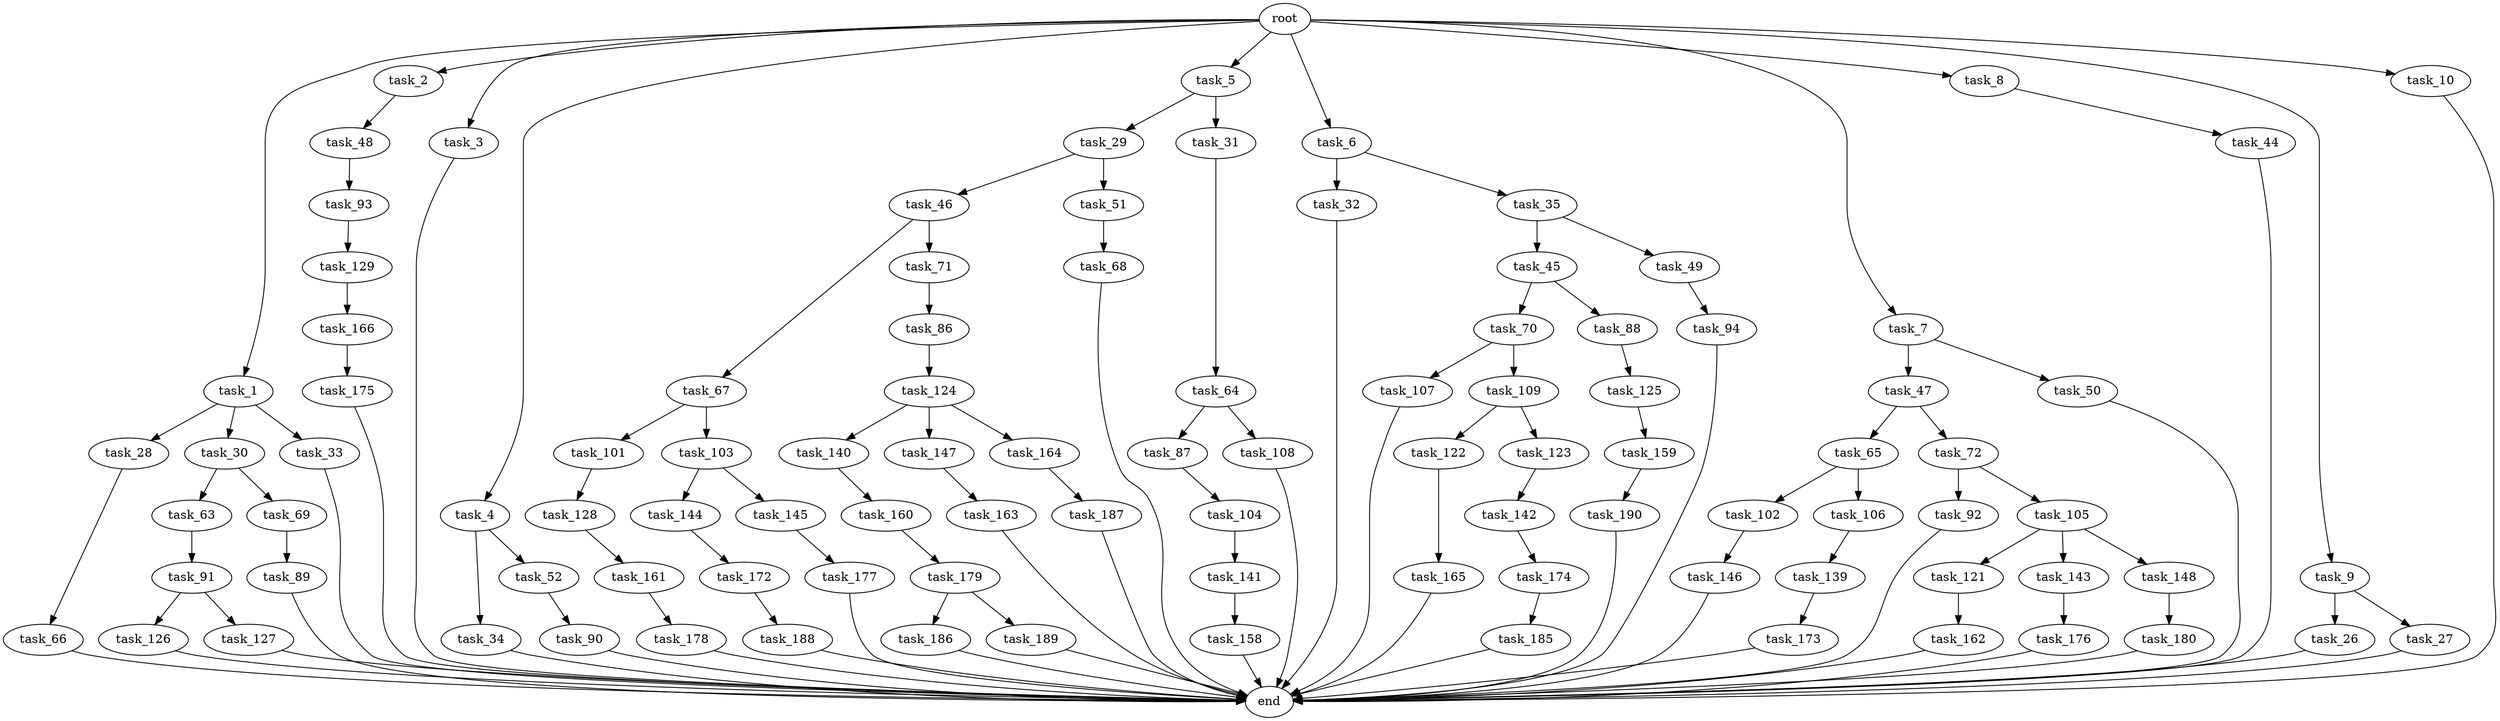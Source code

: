 digraph G {
  root [size="0.000000"];
  task_1 [size="1.024000"];
  task_2 [size="1.024000"];
  task_3 [size="1.024000"];
  task_4 [size="1.024000"];
  task_5 [size="1.024000"];
  task_6 [size="1.024000"];
  task_7 [size="1.024000"];
  task_8 [size="1.024000"];
  task_9 [size="1.024000"];
  task_10 [size="1.024000"];
  task_26 [size="420906795.008000"];
  task_27 [size="420906795.008000"];
  task_28 [size="549755813.888000"];
  task_29 [size="77309411.328000"];
  task_30 [size="549755813.888000"];
  task_31 [size="77309411.328000"];
  task_32 [size="77309411.328000"];
  task_33 [size="549755813.888000"];
  task_34 [size="420906795.008000"];
  task_35 [size="77309411.328000"];
  task_44 [size="858993459.200000"];
  task_45 [size="695784701.952000"];
  task_46 [size="420906795.008000"];
  task_47 [size="309237645.312000"];
  task_48 [size="34359738.368000"];
  task_49 [size="695784701.952000"];
  task_50 [size="309237645.312000"];
  task_51 [size="420906795.008000"];
  task_52 [size="420906795.008000"];
  task_63 [size="549755813.888000"];
  task_64 [size="695784701.952000"];
  task_65 [size="420906795.008000"];
  task_66 [size="34359738.368000"];
  task_67 [size="137438953.472000"];
  task_68 [size="137438953.472000"];
  task_69 [size="549755813.888000"];
  task_70 [size="420906795.008000"];
  task_71 [size="137438953.472000"];
  task_72 [size="420906795.008000"];
  task_86 [size="34359738.368000"];
  task_87 [size="309237645.312000"];
  task_88 [size="420906795.008000"];
  task_89 [size="77309411.328000"];
  task_90 [size="420906795.008000"];
  task_91 [size="309237645.312000"];
  task_92 [size="77309411.328000"];
  task_93 [size="309237645.312000"];
  task_94 [size="420906795.008000"];
  task_101 [size="77309411.328000"];
  task_102 [size="34359738.368000"];
  task_103 [size="77309411.328000"];
  task_104 [size="549755813.888000"];
  task_105 [size="77309411.328000"];
  task_106 [size="34359738.368000"];
  task_107 [size="858993459.200000"];
  task_108 [size="309237645.312000"];
  task_109 [size="858993459.200000"];
  task_121 [size="695784701.952000"];
  task_122 [size="695784701.952000"];
  task_123 [size="695784701.952000"];
  task_124 [size="549755813.888000"];
  task_125 [size="137438953.472000"];
  task_126 [size="420906795.008000"];
  task_127 [size="420906795.008000"];
  task_128 [size="214748364.800000"];
  task_129 [size="695784701.952000"];
  task_139 [size="695784701.952000"];
  task_140 [size="549755813.888000"];
  task_141 [size="420906795.008000"];
  task_142 [size="858993459.200000"];
  task_143 [size="695784701.952000"];
  task_144 [size="420906795.008000"];
  task_145 [size="420906795.008000"];
  task_146 [size="420906795.008000"];
  task_147 [size="549755813.888000"];
  task_148 [size="695784701.952000"];
  task_158 [size="77309411.328000"];
  task_159 [size="695784701.952000"];
  task_160 [size="34359738.368000"];
  task_161 [size="77309411.328000"];
  task_162 [size="77309411.328000"];
  task_163 [size="77309411.328000"];
  task_164 [size="549755813.888000"];
  task_165 [size="137438953.472000"];
  task_166 [size="309237645.312000"];
  task_172 [size="309237645.312000"];
  task_173 [size="695784701.952000"];
  task_174 [size="309237645.312000"];
  task_175 [size="695784701.952000"];
  task_176 [size="549755813.888000"];
  task_177 [size="77309411.328000"];
  task_178 [size="34359738.368000"];
  task_179 [size="34359738.368000"];
  task_180 [size="137438953.472000"];
  task_185 [size="549755813.888000"];
  task_186 [size="214748364.800000"];
  task_187 [size="549755813.888000"];
  task_188 [size="137438953.472000"];
  task_189 [size="214748364.800000"];
  task_190 [size="309237645.312000"];
  end [size="0.000000"];

  root -> task_1 [size="1.000000"];
  root -> task_2 [size="1.000000"];
  root -> task_3 [size="1.000000"];
  root -> task_4 [size="1.000000"];
  root -> task_5 [size="1.000000"];
  root -> task_6 [size="1.000000"];
  root -> task_7 [size="1.000000"];
  root -> task_8 [size="1.000000"];
  root -> task_9 [size="1.000000"];
  root -> task_10 [size="1.000000"];
  task_1 -> task_28 [size="536870912.000000"];
  task_1 -> task_30 [size="536870912.000000"];
  task_1 -> task_33 [size="536870912.000000"];
  task_2 -> task_48 [size="33554432.000000"];
  task_3 -> end [size="1.000000"];
  task_4 -> task_34 [size="411041792.000000"];
  task_4 -> task_52 [size="411041792.000000"];
  task_5 -> task_29 [size="75497472.000000"];
  task_5 -> task_31 [size="75497472.000000"];
  task_6 -> task_32 [size="75497472.000000"];
  task_6 -> task_35 [size="75497472.000000"];
  task_7 -> task_47 [size="301989888.000000"];
  task_7 -> task_50 [size="301989888.000000"];
  task_8 -> task_44 [size="838860800.000000"];
  task_9 -> task_26 [size="411041792.000000"];
  task_9 -> task_27 [size="411041792.000000"];
  task_10 -> end [size="1.000000"];
  task_26 -> end [size="1.000000"];
  task_27 -> end [size="1.000000"];
  task_28 -> task_66 [size="33554432.000000"];
  task_29 -> task_46 [size="411041792.000000"];
  task_29 -> task_51 [size="411041792.000000"];
  task_30 -> task_63 [size="536870912.000000"];
  task_30 -> task_69 [size="536870912.000000"];
  task_31 -> task_64 [size="679477248.000000"];
  task_32 -> end [size="1.000000"];
  task_33 -> end [size="1.000000"];
  task_34 -> end [size="1.000000"];
  task_35 -> task_45 [size="679477248.000000"];
  task_35 -> task_49 [size="679477248.000000"];
  task_44 -> end [size="1.000000"];
  task_45 -> task_70 [size="411041792.000000"];
  task_45 -> task_88 [size="411041792.000000"];
  task_46 -> task_67 [size="134217728.000000"];
  task_46 -> task_71 [size="134217728.000000"];
  task_47 -> task_65 [size="411041792.000000"];
  task_47 -> task_72 [size="411041792.000000"];
  task_48 -> task_93 [size="301989888.000000"];
  task_49 -> task_94 [size="411041792.000000"];
  task_50 -> end [size="1.000000"];
  task_51 -> task_68 [size="134217728.000000"];
  task_52 -> task_90 [size="411041792.000000"];
  task_63 -> task_91 [size="301989888.000000"];
  task_64 -> task_87 [size="301989888.000000"];
  task_64 -> task_108 [size="301989888.000000"];
  task_65 -> task_102 [size="33554432.000000"];
  task_65 -> task_106 [size="33554432.000000"];
  task_66 -> end [size="1.000000"];
  task_67 -> task_101 [size="75497472.000000"];
  task_67 -> task_103 [size="75497472.000000"];
  task_68 -> end [size="1.000000"];
  task_69 -> task_89 [size="75497472.000000"];
  task_70 -> task_107 [size="838860800.000000"];
  task_70 -> task_109 [size="838860800.000000"];
  task_71 -> task_86 [size="33554432.000000"];
  task_72 -> task_92 [size="75497472.000000"];
  task_72 -> task_105 [size="75497472.000000"];
  task_86 -> task_124 [size="536870912.000000"];
  task_87 -> task_104 [size="536870912.000000"];
  task_88 -> task_125 [size="134217728.000000"];
  task_89 -> end [size="1.000000"];
  task_90 -> end [size="1.000000"];
  task_91 -> task_126 [size="411041792.000000"];
  task_91 -> task_127 [size="411041792.000000"];
  task_92 -> end [size="1.000000"];
  task_93 -> task_129 [size="679477248.000000"];
  task_94 -> end [size="1.000000"];
  task_101 -> task_128 [size="209715200.000000"];
  task_102 -> task_146 [size="411041792.000000"];
  task_103 -> task_144 [size="411041792.000000"];
  task_103 -> task_145 [size="411041792.000000"];
  task_104 -> task_141 [size="411041792.000000"];
  task_105 -> task_121 [size="679477248.000000"];
  task_105 -> task_143 [size="679477248.000000"];
  task_105 -> task_148 [size="679477248.000000"];
  task_106 -> task_139 [size="679477248.000000"];
  task_107 -> end [size="1.000000"];
  task_108 -> end [size="1.000000"];
  task_109 -> task_122 [size="679477248.000000"];
  task_109 -> task_123 [size="679477248.000000"];
  task_121 -> task_162 [size="75497472.000000"];
  task_122 -> task_165 [size="134217728.000000"];
  task_123 -> task_142 [size="838860800.000000"];
  task_124 -> task_140 [size="536870912.000000"];
  task_124 -> task_147 [size="536870912.000000"];
  task_124 -> task_164 [size="536870912.000000"];
  task_125 -> task_159 [size="679477248.000000"];
  task_126 -> end [size="1.000000"];
  task_127 -> end [size="1.000000"];
  task_128 -> task_161 [size="75497472.000000"];
  task_129 -> task_166 [size="301989888.000000"];
  task_139 -> task_173 [size="679477248.000000"];
  task_140 -> task_160 [size="33554432.000000"];
  task_141 -> task_158 [size="75497472.000000"];
  task_142 -> task_174 [size="301989888.000000"];
  task_143 -> task_176 [size="536870912.000000"];
  task_144 -> task_172 [size="301989888.000000"];
  task_145 -> task_177 [size="75497472.000000"];
  task_146 -> end [size="1.000000"];
  task_147 -> task_163 [size="75497472.000000"];
  task_148 -> task_180 [size="134217728.000000"];
  task_158 -> end [size="1.000000"];
  task_159 -> task_190 [size="301989888.000000"];
  task_160 -> task_179 [size="33554432.000000"];
  task_161 -> task_178 [size="33554432.000000"];
  task_162 -> end [size="1.000000"];
  task_163 -> end [size="1.000000"];
  task_164 -> task_187 [size="536870912.000000"];
  task_165 -> end [size="1.000000"];
  task_166 -> task_175 [size="679477248.000000"];
  task_172 -> task_188 [size="134217728.000000"];
  task_173 -> end [size="1.000000"];
  task_174 -> task_185 [size="536870912.000000"];
  task_175 -> end [size="1.000000"];
  task_176 -> end [size="1.000000"];
  task_177 -> end [size="1.000000"];
  task_178 -> end [size="1.000000"];
  task_179 -> task_186 [size="209715200.000000"];
  task_179 -> task_189 [size="209715200.000000"];
  task_180 -> end [size="1.000000"];
  task_185 -> end [size="1.000000"];
  task_186 -> end [size="1.000000"];
  task_187 -> end [size="1.000000"];
  task_188 -> end [size="1.000000"];
  task_189 -> end [size="1.000000"];
  task_190 -> end [size="1.000000"];
}
